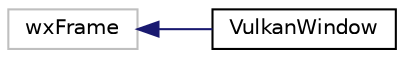 digraph "Graphical Class Hierarchy"
{
 // LATEX_PDF_SIZE
  edge [fontname="Helvetica",fontsize="10",labelfontname="Helvetica",labelfontsize="10"];
  node [fontname="Helvetica",fontsize="10",shape=record];
  rankdir="LR";
  Node4 [label="wxFrame",height=0.2,width=0.4,color="grey75", fillcolor="white", style="filled",tooltip=" "];
  Node4 -> Node0 [dir="back",color="midnightblue",fontsize="10",style="solid",fontname="Helvetica"];
  Node0 [label="VulkanWindow",height=0.2,width=0.4,color="black", fillcolor="white", style="filled",URL="$class_vulkan_window.html",tooltip=" "];
}
